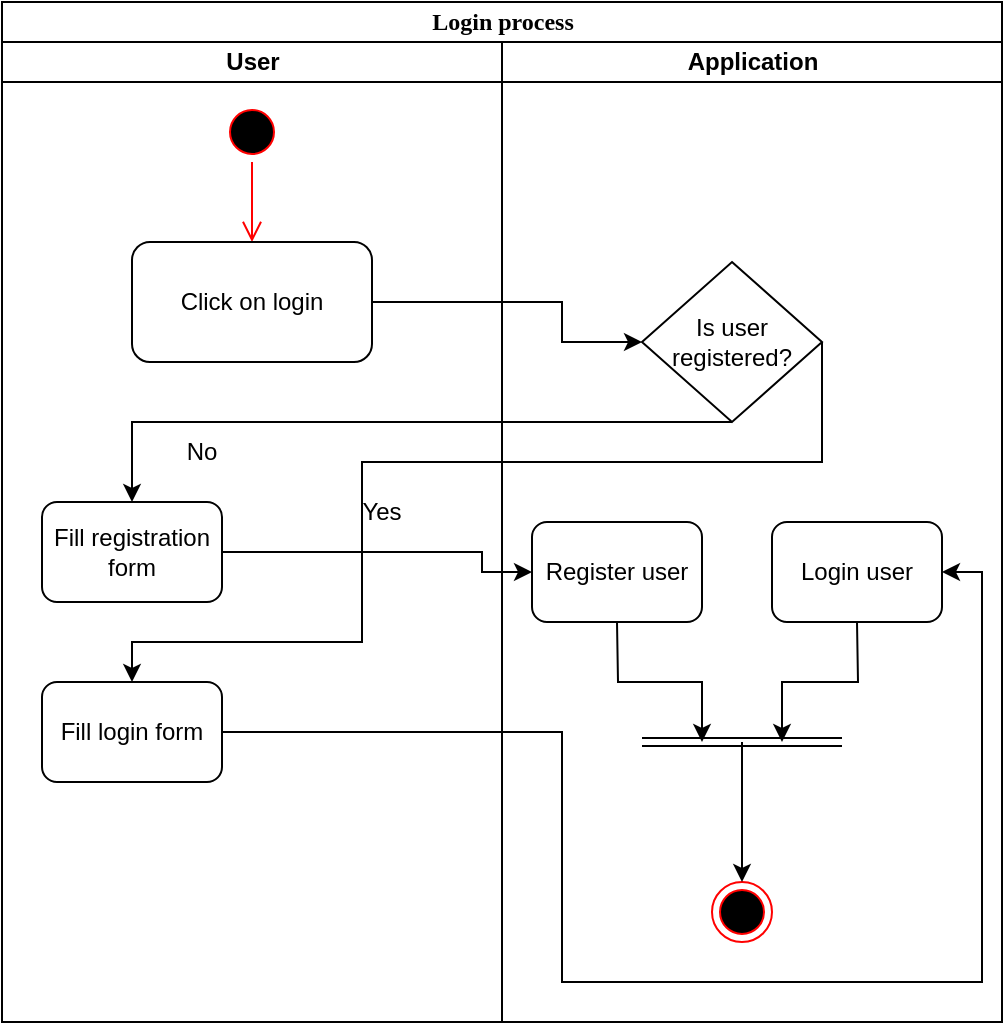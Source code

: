 <mxfile version="20.2.2" type="github"><diagram name="Page-1" id="0783ab3e-0a74-02c8-0abd-f7b4e66b4bec"><mxGraphModel dx="1185" dy="650" grid="1" gridSize="10" guides="1" tooltips="1" connect="1" arrows="1" fold="1" page="1" pageScale="1" pageWidth="850" pageHeight="1100" background="none" math="0" shadow="0"><root><mxCell id="0"/><mxCell id="1" parent="0"/><mxCell id="1c1d494c118603dd-1" value="&lt;div&gt;Login process&lt;/div&gt;" style="swimlane;html=1;childLayout=stackLayout;startSize=20;rounded=0;shadow=0;comic=0;labelBackgroundColor=none;strokeWidth=1;fontFamily=Verdana;fontSize=12;align=center;" parent="1" vertex="1"><mxGeometry x="40" y="20" width="500" height="510" as="geometry"/></mxCell><mxCell id="1c1d494c118603dd-2" value="User" style="swimlane;html=1;startSize=20;" parent="1c1d494c118603dd-1" vertex="1"><mxGeometry y="20" width="250" height="490" as="geometry"/></mxCell><mxCell id="oONWj02cyBA8G1IIGwaV-1" value="" style="ellipse;html=1;shape=startState;fillColor=#000000;strokeColor=#ff0000;" vertex="1" parent="1c1d494c118603dd-2"><mxGeometry x="110" y="30" width="30" height="30" as="geometry"/></mxCell><mxCell id="oONWj02cyBA8G1IIGwaV-2" value="" style="edgeStyle=orthogonalEdgeStyle;html=1;verticalAlign=bottom;endArrow=open;endSize=8;strokeColor=#ff0000;rounded=0;" edge="1" source="oONWj02cyBA8G1IIGwaV-1" parent="1c1d494c118603dd-2"><mxGeometry relative="1" as="geometry"><mxPoint x="125" y="100" as="targetPoint"/></mxGeometry></mxCell><mxCell id="oONWj02cyBA8G1IIGwaV-3" value="Click on login" style="rounded=1;whiteSpace=wrap;html=1;" vertex="1" parent="1c1d494c118603dd-2"><mxGeometry x="65" y="100" width="120" height="60" as="geometry"/></mxCell><mxCell id="oONWj02cyBA8G1IIGwaV-17" value="&lt;div&gt;Fill registration form&lt;/div&gt;" style="rounded=1;whiteSpace=wrap;html=1;" vertex="1" parent="1c1d494c118603dd-2"><mxGeometry x="20" y="230" width="90" height="50" as="geometry"/></mxCell><mxCell id="oONWj02cyBA8G1IIGwaV-18" value="Fill login form" style="rounded=1;whiteSpace=wrap;html=1;" vertex="1" parent="1c1d494c118603dd-2"><mxGeometry x="20" y="320" width="90" height="50" as="geometry"/></mxCell><mxCell id="oONWj02cyBA8G1IIGwaV-13" value="Yes" style="text;html=1;strokeColor=none;fillColor=none;align=center;verticalAlign=middle;whiteSpace=wrap;rounded=0;" vertex="1" parent="1c1d494c118603dd-2"><mxGeometry x="160" y="220" width="60" height="30" as="geometry"/></mxCell><mxCell id="oONWj02cyBA8G1IIGwaV-12" value="No" style="text;html=1;strokeColor=none;fillColor=none;align=center;verticalAlign=middle;whiteSpace=wrap;rounded=0;" vertex="1" parent="1c1d494c118603dd-2"><mxGeometry x="70" y="190" width="60" height="30" as="geometry"/></mxCell><mxCell id="1c1d494c118603dd-3" value="Application" style="swimlane;html=1;startSize=20;" parent="1c1d494c118603dd-1" vertex="1"><mxGeometry x="250" y="20" width="250" height="490" as="geometry"/></mxCell><mxCell id="oONWj02cyBA8G1IIGwaV-5" value="Is user registered?" style="rhombus;whiteSpace=wrap;html=1;" vertex="1" parent="1c1d494c118603dd-3"><mxGeometry x="70" y="110" width="90" height="80" as="geometry"/></mxCell><mxCell id="oONWj02cyBA8G1IIGwaV-6" value="Register user" style="rounded=1;whiteSpace=wrap;html=1;" vertex="1" parent="1c1d494c118603dd-3"><mxGeometry x="15" y="240" width="85" height="50" as="geometry"/></mxCell><mxCell id="oONWj02cyBA8G1IIGwaV-8" value="Login user" style="rounded=1;whiteSpace=wrap;html=1;" vertex="1" parent="1c1d494c118603dd-3"><mxGeometry x="135" y="240" width="85" height="50" as="geometry"/></mxCell><mxCell id="oONWj02cyBA8G1IIGwaV-14" value="" style="shape=link;html=1;rounded=0;" edge="1" parent="1c1d494c118603dd-3"><mxGeometry width="100" relative="1" as="geometry"><mxPoint x="70" y="350" as="sourcePoint"/><mxPoint x="170" y="350" as="targetPoint"/></mxGeometry></mxCell><mxCell id="oONWj02cyBA8G1IIGwaV-24" value="" style="ellipse;html=1;shape=endState;fillColor=#000000;strokeColor=#ff0000;" vertex="1" parent="1c1d494c118603dd-3"><mxGeometry x="105" y="420" width="30" height="30" as="geometry"/></mxCell><mxCell id="oONWj02cyBA8G1IIGwaV-9" value="" style="endArrow=classic;html=1;rounded=0;exitX=1;exitY=0.5;exitDx=0;exitDy=0;entryX=0;entryY=0.5;entryDx=0;entryDy=0;" edge="1" parent="1c1d494c118603dd-1" source="oONWj02cyBA8G1IIGwaV-3" target="oONWj02cyBA8G1IIGwaV-5"><mxGeometry width="50" height="50" relative="1" as="geometry"><mxPoint x="360" y="340" as="sourcePoint"/><mxPoint x="410" y="290" as="targetPoint"/><Array as="points"><mxPoint x="280" y="150"/><mxPoint x="280" y="170"/></Array></mxGeometry></mxCell><mxCell id="oONWj02cyBA8G1IIGwaV-10" value="" style="endArrow=classic;html=1;rounded=0;exitX=0.5;exitY=1;exitDx=0;exitDy=0;entryX=0.5;entryY=0;entryDx=0;entryDy=0;" edge="1" parent="1c1d494c118603dd-1" source="oONWj02cyBA8G1IIGwaV-5" target="oONWj02cyBA8G1IIGwaV-17"><mxGeometry width="50" height="50" relative="1" as="geometry"><mxPoint x="360" y="340" as="sourcePoint"/><mxPoint x="410" y="290" as="targetPoint"/><Array as="points"><mxPoint x="308" y="210"/><mxPoint x="65" y="210"/></Array></mxGeometry></mxCell><mxCell id="oONWj02cyBA8G1IIGwaV-20" value="" style="endArrow=classic;html=1;rounded=0;exitX=1;exitY=0.5;exitDx=0;exitDy=0;entryX=0;entryY=0.5;entryDx=0;entryDy=0;" edge="1" parent="1c1d494c118603dd-1" source="oONWj02cyBA8G1IIGwaV-17" target="oONWj02cyBA8G1IIGwaV-6"><mxGeometry width="50" height="50" relative="1" as="geometry"><mxPoint x="360" y="400" as="sourcePoint"/><mxPoint x="410" y="350" as="targetPoint"/><Array as="points"><mxPoint x="240" y="275"/><mxPoint x="240" y="285"/></Array></mxGeometry></mxCell><mxCell id="oONWj02cyBA8G1IIGwaV-21" value="" style="endArrow=classic;html=1;rounded=0;exitX=1;exitY=0.5;exitDx=0;exitDy=0;entryX=1;entryY=0.5;entryDx=0;entryDy=0;" edge="1" parent="1c1d494c118603dd-1" source="oONWj02cyBA8G1IIGwaV-18" target="oONWj02cyBA8G1IIGwaV-8"><mxGeometry width="50" height="50" relative="1" as="geometry"><mxPoint x="360" y="400" as="sourcePoint"/><mxPoint x="480" y="280" as="targetPoint"/><Array as="points"><mxPoint x="280" y="365"/><mxPoint x="280" y="490"/><mxPoint x="490" y="490"/><mxPoint x="490" y="285"/></Array></mxGeometry></mxCell><mxCell id="oONWj02cyBA8G1IIGwaV-23" value="" style="endArrow=classic;html=1;rounded=0;exitX=1;exitY=0.5;exitDx=0;exitDy=0;entryX=0.5;entryY=0;entryDx=0;entryDy=0;" edge="1" parent="1c1d494c118603dd-1" source="oONWj02cyBA8G1IIGwaV-5" target="oONWj02cyBA8G1IIGwaV-18"><mxGeometry width="50" height="50" relative="1" as="geometry"><mxPoint x="370" y="310" as="sourcePoint"/><mxPoint x="420" y="260" as="targetPoint"/><Array as="points"><mxPoint x="410" y="230"/><mxPoint x="180" y="230"/><mxPoint x="180" y="320"/><mxPoint x="65" y="320"/></Array></mxGeometry></mxCell><mxCell id="oONWj02cyBA8G1IIGwaV-15" value="" style="endArrow=classic;html=1;rounded=0;exitX=0.5;exitY=1;exitDx=0;exitDy=0;" edge="1" parent="1" source="oONWj02cyBA8G1IIGwaV-6"><mxGeometry width="50" height="50" relative="1" as="geometry"><mxPoint x="400" y="360" as="sourcePoint"/><mxPoint x="390" y="390" as="targetPoint"/><Array as="points"><mxPoint x="348" y="360"/><mxPoint x="390" y="360"/></Array></mxGeometry></mxCell><mxCell id="oONWj02cyBA8G1IIGwaV-16" value="" style="endArrow=classic;html=1;rounded=0;exitX=0.5;exitY=1;exitDx=0;exitDy=0;" edge="1" parent="1" source="oONWj02cyBA8G1IIGwaV-8"><mxGeometry width="50" height="50" relative="1" as="geometry"><mxPoint x="400" y="360" as="sourcePoint"/><mxPoint x="430" y="390" as="targetPoint"/><Array as="points"><mxPoint x="468" y="360"/><mxPoint x="430" y="360"/></Array></mxGeometry></mxCell><mxCell id="oONWj02cyBA8G1IIGwaV-25" value="" style="endArrow=classic;html=1;rounded=0;entryX=0.5;entryY=0;entryDx=0;entryDy=0;" edge="1" parent="1" target="oONWj02cyBA8G1IIGwaV-24"><mxGeometry width="50" height="50" relative="1" as="geometry"><mxPoint x="410" y="390" as="sourcePoint"/><mxPoint x="460" y="280" as="targetPoint"/></mxGeometry></mxCell></root></mxGraphModel></diagram></mxfile>